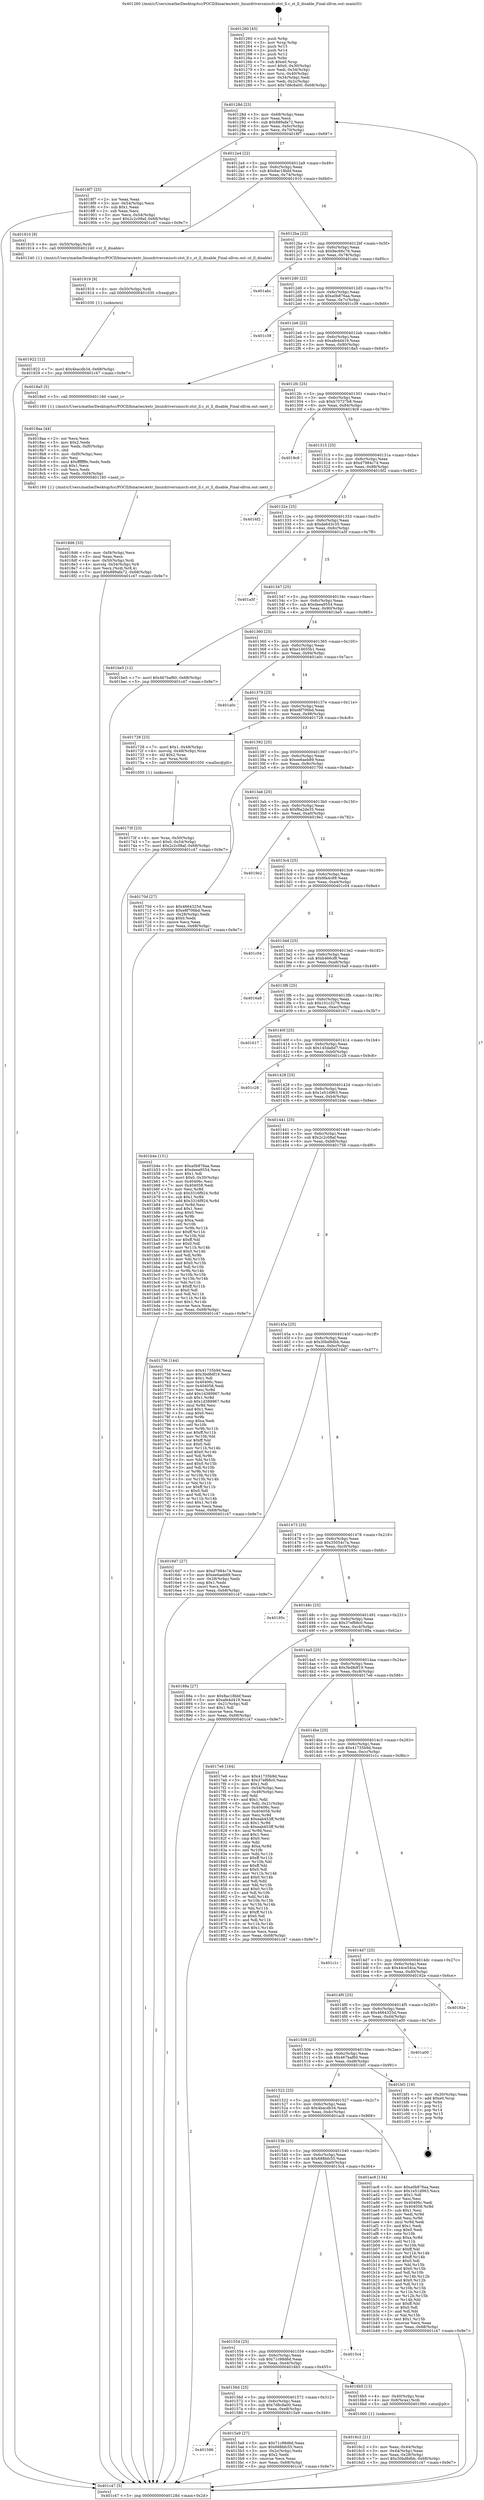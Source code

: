 digraph "0x401260" {
  label = "0x401260 (/mnt/c/Users/mathe/Desktop/tcc/POCII/binaries/extr_linuxdriversmiscti-stst_ll.c_st_ll_disable_Final-ollvm.out::main(0))"
  labelloc = "t"
  node[shape=record]

  Entry [label="",width=0.3,height=0.3,shape=circle,fillcolor=black,style=filled]
  "0x40128d" [label="{
     0x40128d [23]\l
     | [instrs]\l
     &nbsp;&nbsp;0x40128d \<+3\>: mov -0x68(%rbp),%eax\l
     &nbsp;&nbsp;0x401290 \<+2\>: mov %eax,%ecx\l
     &nbsp;&nbsp;0x401292 \<+6\>: sub $0x889afa72,%ecx\l
     &nbsp;&nbsp;0x401298 \<+3\>: mov %eax,-0x6c(%rbp)\l
     &nbsp;&nbsp;0x40129b \<+3\>: mov %ecx,-0x70(%rbp)\l
     &nbsp;&nbsp;0x40129e \<+6\>: je 00000000004018f7 \<main+0x697\>\l
  }"]
  "0x4018f7" [label="{
     0x4018f7 [25]\l
     | [instrs]\l
     &nbsp;&nbsp;0x4018f7 \<+2\>: xor %eax,%eax\l
     &nbsp;&nbsp;0x4018f9 \<+3\>: mov -0x54(%rbp),%ecx\l
     &nbsp;&nbsp;0x4018fc \<+3\>: sub $0x1,%eax\l
     &nbsp;&nbsp;0x4018ff \<+2\>: sub %eax,%ecx\l
     &nbsp;&nbsp;0x401901 \<+3\>: mov %ecx,-0x54(%rbp)\l
     &nbsp;&nbsp;0x401904 \<+7\>: movl $0x2c2c08af,-0x68(%rbp)\l
     &nbsp;&nbsp;0x40190b \<+5\>: jmp 0000000000401c47 \<main+0x9e7\>\l
  }"]
  "0x4012a4" [label="{
     0x4012a4 [22]\l
     | [instrs]\l
     &nbsp;&nbsp;0x4012a4 \<+5\>: jmp 00000000004012a9 \<main+0x49\>\l
     &nbsp;&nbsp;0x4012a9 \<+3\>: mov -0x6c(%rbp),%eax\l
     &nbsp;&nbsp;0x4012ac \<+5\>: sub $0x8ac18bbf,%eax\l
     &nbsp;&nbsp;0x4012b1 \<+3\>: mov %eax,-0x74(%rbp)\l
     &nbsp;&nbsp;0x4012b4 \<+6\>: je 0000000000401910 \<main+0x6b0\>\l
  }"]
  Exit [label="",width=0.3,height=0.3,shape=circle,fillcolor=black,style=filled,peripheries=2]
  "0x401910" [label="{
     0x401910 [9]\l
     | [instrs]\l
     &nbsp;&nbsp;0x401910 \<+4\>: mov -0x50(%rbp),%rdi\l
     &nbsp;&nbsp;0x401914 \<+5\>: call 0000000000401240 \<st_ll_disable\>\l
     | [calls]\l
     &nbsp;&nbsp;0x401240 \{1\} (/mnt/c/Users/mathe/Desktop/tcc/POCII/binaries/extr_linuxdriversmiscti-stst_ll.c_st_ll_disable_Final-ollvm.out::st_ll_disable)\l
  }"]
  "0x4012ba" [label="{
     0x4012ba [22]\l
     | [instrs]\l
     &nbsp;&nbsp;0x4012ba \<+5\>: jmp 00000000004012bf \<main+0x5f\>\l
     &nbsp;&nbsp;0x4012bf \<+3\>: mov -0x6c(%rbp),%eax\l
     &nbsp;&nbsp;0x4012c2 \<+5\>: sub $0x9ec66c76,%eax\l
     &nbsp;&nbsp;0x4012c7 \<+3\>: mov %eax,-0x78(%rbp)\l
     &nbsp;&nbsp;0x4012ca \<+6\>: je 0000000000401abc \<main+0x85c\>\l
  }"]
  "0x401922" [label="{
     0x401922 [12]\l
     | [instrs]\l
     &nbsp;&nbsp;0x401922 \<+7\>: movl $0x4bacdb34,-0x68(%rbp)\l
     &nbsp;&nbsp;0x401929 \<+5\>: jmp 0000000000401c47 \<main+0x9e7\>\l
  }"]
  "0x401abc" [label="{
     0x401abc\l
  }", style=dashed]
  "0x4012d0" [label="{
     0x4012d0 [22]\l
     | [instrs]\l
     &nbsp;&nbsp;0x4012d0 \<+5\>: jmp 00000000004012d5 \<main+0x75\>\l
     &nbsp;&nbsp;0x4012d5 \<+3\>: mov -0x6c(%rbp),%eax\l
     &nbsp;&nbsp;0x4012d8 \<+5\>: sub $0xa0b876aa,%eax\l
     &nbsp;&nbsp;0x4012dd \<+3\>: mov %eax,-0x7c(%rbp)\l
     &nbsp;&nbsp;0x4012e0 \<+6\>: je 0000000000401c39 \<main+0x9d9\>\l
  }"]
  "0x401919" [label="{
     0x401919 [9]\l
     | [instrs]\l
     &nbsp;&nbsp;0x401919 \<+4\>: mov -0x50(%rbp),%rdi\l
     &nbsp;&nbsp;0x40191d \<+5\>: call 0000000000401030 \<free@plt\>\l
     | [calls]\l
     &nbsp;&nbsp;0x401030 \{1\} (unknown)\l
  }"]
  "0x401c39" [label="{
     0x401c39\l
  }", style=dashed]
  "0x4012e6" [label="{
     0x4012e6 [22]\l
     | [instrs]\l
     &nbsp;&nbsp;0x4012e6 \<+5\>: jmp 00000000004012eb \<main+0x8b\>\l
     &nbsp;&nbsp;0x4012eb \<+3\>: mov -0x6c(%rbp),%eax\l
     &nbsp;&nbsp;0x4012ee \<+5\>: sub $0xafe4d419,%eax\l
     &nbsp;&nbsp;0x4012f3 \<+3\>: mov %eax,-0x80(%rbp)\l
     &nbsp;&nbsp;0x4012f6 \<+6\>: je 00000000004018a5 \<main+0x645\>\l
  }"]
  "0x4018d6" [label="{
     0x4018d6 [33]\l
     | [instrs]\l
     &nbsp;&nbsp;0x4018d6 \<+6\>: mov -0xf4(%rbp),%ecx\l
     &nbsp;&nbsp;0x4018dc \<+3\>: imul %eax,%ecx\l
     &nbsp;&nbsp;0x4018df \<+4\>: mov -0x50(%rbp),%rdi\l
     &nbsp;&nbsp;0x4018e3 \<+4\>: movslq -0x54(%rbp),%r8\l
     &nbsp;&nbsp;0x4018e7 \<+4\>: mov %ecx,(%rdi,%r8,4)\l
     &nbsp;&nbsp;0x4018eb \<+7\>: movl $0x889afa72,-0x68(%rbp)\l
     &nbsp;&nbsp;0x4018f2 \<+5\>: jmp 0000000000401c47 \<main+0x9e7\>\l
  }"]
  "0x4018a5" [label="{
     0x4018a5 [5]\l
     | [instrs]\l
     &nbsp;&nbsp;0x4018a5 \<+5\>: call 0000000000401160 \<next_i\>\l
     | [calls]\l
     &nbsp;&nbsp;0x401160 \{1\} (/mnt/c/Users/mathe/Desktop/tcc/POCII/binaries/extr_linuxdriversmiscti-stst_ll.c_st_ll_disable_Final-ollvm.out::next_i)\l
  }"]
  "0x4012fc" [label="{
     0x4012fc [25]\l
     | [instrs]\l
     &nbsp;&nbsp;0x4012fc \<+5\>: jmp 0000000000401301 \<main+0xa1\>\l
     &nbsp;&nbsp;0x401301 \<+3\>: mov -0x6c(%rbp),%eax\l
     &nbsp;&nbsp;0x401304 \<+5\>: sub $0xb70727b8,%eax\l
     &nbsp;&nbsp;0x401309 \<+6\>: mov %eax,-0x84(%rbp)\l
     &nbsp;&nbsp;0x40130f \<+6\>: je 00000000004019c9 \<main+0x769\>\l
  }"]
  "0x4018aa" [label="{
     0x4018aa [44]\l
     | [instrs]\l
     &nbsp;&nbsp;0x4018aa \<+2\>: xor %ecx,%ecx\l
     &nbsp;&nbsp;0x4018ac \<+5\>: mov $0x2,%edx\l
     &nbsp;&nbsp;0x4018b1 \<+6\>: mov %edx,-0xf0(%rbp)\l
     &nbsp;&nbsp;0x4018b7 \<+1\>: cltd\l
     &nbsp;&nbsp;0x4018b8 \<+6\>: mov -0xf0(%rbp),%esi\l
     &nbsp;&nbsp;0x4018be \<+2\>: idiv %esi\l
     &nbsp;&nbsp;0x4018c0 \<+6\>: imul $0xfffffffe,%edx,%edx\l
     &nbsp;&nbsp;0x4018c6 \<+3\>: sub $0x1,%ecx\l
     &nbsp;&nbsp;0x4018c9 \<+2\>: sub %ecx,%edx\l
     &nbsp;&nbsp;0x4018cb \<+6\>: mov %edx,-0xf4(%rbp)\l
     &nbsp;&nbsp;0x4018d1 \<+5\>: call 0000000000401160 \<next_i\>\l
     | [calls]\l
     &nbsp;&nbsp;0x401160 \{1\} (/mnt/c/Users/mathe/Desktop/tcc/POCII/binaries/extr_linuxdriversmiscti-stst_ll.c_st_ll_disable_Final-ollvm.out::next_i)\l
  }"]
  "0x4019c9" [label="{
     0x4019c9\l
  }", style=dashed]
  "0x401315" [label="{
     0x401315 [25]\l
     | [instrs]\l
     &nbsp;&nbsp;0x401315 \<+5\>: jmp 000000000040131a \<main+0xba\>\l
     &nbsp;&nbsp;0x40131a \<+3\>: mov -0x6c(%rbp),%eax\l
     &nbsp;&nbsp;0x40131d \<+5\>: sub $0xd7984c74,%eax\l
     &nbsp;&nbsp;0x401322 \<+6\>: mov %eax,-0x88(%rbp)\l
     &nbsp;&nbsp;0x401328 \<+6\>: je 00000000004016f2 \<main+0x492\>\l
  }"]
  "0x40173f" [label="{
     0x40173f [23]\l
     | [instrs]\l
     &nbsp;&nbsp;0x40173f \<+4\>: mov %rax,-0x50(%rbp)\l
     &nbsp;&nbsp;0x401743 \<+7\>: movl $0x0,-0x54(%rbp)\l
     &nbsp;&nbsp;0x40174a \<+7\>: movl $0x2c2c08af,-0x68(%rbp)\l
     &nbsp;&nbsp;0x401751 \<+5\>: jmp 0000000000401c47 \<main+0x9e7\>\l
  }"]
  "0x4016f2" [label="{
     0x4016f2\l
  }", style=dashed]
  "0x40132e" [label="{
     0x40132e [25]\l
     | [instrs]\l
     &nbsp;&nbsp;0x40132e \<+5\>: jmp 0000000000401333 \<main+0xd3\>\l
     &nbsp;&nbsp;0x401333 \<+3\>: mov -0x6c(%rbp),%eax\l
     &nbsp;&nbsp;0x401336 \<+5\>: sub $0xda643c35,%eax\l
     &nbsp;&nbsp;0x40133b \<+6\>: mov %eax,-0x8c(%rbp)\l
     &nbsp;&nbsp;0x401341 \<+6\>: je 0000000000401a5f \<main+0x7ff\>\l
  }"]
  "0x4016c2" [label="{
     0x4016c2 [21]\l
     | [instrs]\l
     &nbsp;&nbsp;0x4016c2 \<+3\>: mov %eax,-0x44(%rbp)\l
     &nbsp;&nbsp;0x4016c5 \<+3\>: mov -0x44(%rbp),%eax\l
     &nbsp;&nbsp;0x4016c8 \<+3\>: mov %eax,-0x28(%rbp)\l
     &nbsp;&nbsp;0x4016cb \<+7\>: movl $0x30bd8dbb,-0x68(%rbp)\l
     &nbsp;&nbsp;0x4016d2 \<+5\>: jmp 0000000000401c47 \<main+0x9e7\>\l
  }"]
  "0x401a5f" [label="{
     0x401a5f\l
  }", style=dashed]
  "0x401347" [label="{
     0x401347 [25]\l
     | [instrs]\l
     &nbsp;&nbsp;0x401347 \<+5\>: jmp 000000000040134c \<main+0xec\>\l
     &nbsp;&nbsp;0x40134c \<+3\>: mov -0x6c(%rbp),%eax\l
     &nbsp;&nbsp;0x40134f \<+5\>: sub $0xdeea9554,%eax\l
     &nbsp;&nbsp;0x401354 \<+6\>: mov %eax,-0x90(%rbp)\l
     &nbsp;&nbsp;0x40135a \<+6\>: je 0000000000401be5 \<main+0x985\>\l
  }"]
  "0x401260" [label="{
     0x401260 [45]\l
     | [instrs]\l
     &nbsp;&nbsp;0x401260 \<+1\>: push %rbp\l
     &nbsp;&nbsp;0x401261 \<+3\>: mov %rsp,%rbp\l
     &nbsp;&nbsp;0x401264 \<+2\>: push %r15\l
     &nbsp;&nbsp;0x401266 \<+2\>: push %r14\l
     &nbsp;&nbsp;0x401268 \<+2\>: push %r12\l
     &nbsp;&nbsp;0x40126a \<+1\>: push %rbx\l
     &nbsp;&nbsp;0x40126b \<+7\>: sub $0xe0,%rsp\l
     &nbsp;&nbsp;0x401272 \<+7\>: movl $0x0,-0x30(%rbp)\l
     &nbsp;&nbsp;0x401279 \<+3\>: mov %edi,-0x34(%rbp)\l
     &nbsp;&nbsp;0x40127c \<+4\>: mov %rsi,-0x40(%rbp)\l
     &nbsp;&nbsp;0x401280 \<+3\>: mov -0x34(%rbp),%edi\l
     &nbsp;&nbsp;0x401283 \<+3\>: mov %edi,-0x2c(%rbp)\l
     &nbsp;&nbsp;0x401286 \<+7\>: movl $0x7d8c8a00,-0x68(%rbp)\l
  }"]
  "0x401be5" [label="{
     0x401be5 [12]\l
     | [instrs]\l
     &nbsp;&nbsp;0x401be5 \<+7\>: movl $0x467baf60,-0x68(%rbp)\l
     &nbsp;&nbsp;0x401bec \<+5\>: jmp 0000000000401c47 \<main+0x9e7\>\l
  }"]
  "0x401360" [label="{
     0x401360 [25]\l
     | [instrs]\l
     &nbsp;&nbsp;0x401360 \<+5\>: jmp 0000000000401365 \<main+0x105\>\l
     &nbsp;&nbsp;0x401365 \<+3\>: mov -0x6c(%rbp),%eax\l
     &nbsp;&nbsp;0x401368 \<+5\>: sub $0xe14655b1,%eax\l
     &nbsp;&nbsp;0x40136d \<+6\>: mov %eax,-0x94(%rbp)\l
     &nbsp;&nbsp;0x401373 \<+6\>: je 0000000000401a0c \<main+0x7ac\>\l
  }"]
  "0x401c47" [label="{
     0x401c47 [5]\l
     | [instrs]\l
     &nbsp;&nbsp;0x401c47 \<+5\>: jmp 000000000040128d \<main+0x2d\>\l
  }"]
  "0x401a0c" [label="{
     0x401a0c\l
  }", style=dashed]
  "0x401379" [label="{
     0x401379 [25]\l
     | [instrs]\l
     &nbsp;&nbsp;0x401379 \<+5\>: jmp 000000000040137e \<main+0x11e\>\l
     &nbsp;&nbsp;0x40137e \<+3\>: mov -0x6c(%rbp),%eax\l
     &nbsp;&nbsp;0x401381 \<+5\>: sub $0xe8f706bd,%eax\l
     &nbsp;&nbsp;0x401386 \<+6\>: mov %eax,-0x98(%rbp)\l
     &nbsp;&nbsp;0x40138c \<+6\>: je 0000000000401728 \<main+0x4c8\>\l
  }"]
  "0x401586" [label="{
     0x401586\l
  }", style=dashed]
  "0x401728" [label="{
     0x401728 [23]\l
     | [instrs]\l
     &nbsp;&nbsp;0x401728 \<+7\>: movl $0x1,-0x48(%rbp)\l
     &nbsp;&nbsp;0x40172f \<+4\>: movslq -0x48(%rbp),%rax\l
     &nbsp;&nbsp;0x401733 \<+4\>: shl $0x2,%rax\l
     &nbsp;&nbsp;0x401737 \<+3\>: mov %rax,%rdi\l
     &nbsp;&nbsp;0x40173a \<+5\>: call 0000000000401050 \<malloc@plt\>\l
     | [calls]\l
     &nbsp;&nbsp;0x401050 \{1\} (unknown)\l
  }"]
  "0x401392" [label="{
     0x401392 [25]\l
     | [instrs]\l
     &nbsp;&nbsp;0x401392 \<+5\>: jmp 0000000000401397 \<main+0x137\>\l
     &nbsp;&nbsp;0x401397 \<+3\>: mov -0x6c(%rbp),%eax\l
     &nbsp;&nbsp;0x40139a \<+5\>: sub $0xee6aeb89,%eax\l
     &nbsp;&nbsp;0x40139f \<+6\>: mov %eax,-0x9c(%rbp)\l
     &nbsp;&nbsp;0x4013a5 \<+6\>: je 000000000040170d \<main+0x4ad\>\l
  }"]
  "0x4015a9" [label="{
     0x4015a9 [27]\l
     | [instrs]\l
     &nbsp;&nbsp;0x4015a9 \<+5\>: mov $0x71c98d6d,%eax\l
     &nbsp;&nbsp;0x4015ae \<+5\>: mov $0x688bfc55,%ecx\l
     &nbsp;&nbsp;0x4015b3 \<+3\>: mov -0x2c(%rbp),%edx\l
     &nbsp;&nbsp;0x4015b6 \<+3\>: cmp $0x2,%edx\l
     &nbsp;&nbsp;0x4015b9 \<+3\>: cmovne %ecx,%eax\l
     &nbsp;&nbsp;0x4015bc \<+3\>: mov %eax,-0x68(%rbp)\l
     &nbsp;&nbsp;0x4015bf \<+5\>: jmp 0000000000401c47 \<main+0x9e7\>\l
  }"]
  "0x40170d" [label="{
     0x40170d [27]\l
     | [instrs]\l
     &nbsp;&nbsp;0x40170d \<+5\>: mov $0x4664325d,%eax\l
     &nbsp;&nbsp;0x401712 \<+5\>: mov $0xe8f706bd,%ecx\l
     &nbsp;&nbsp;0x401717 \<+3\>: mov -0x28(%rbp),%edx\l
     &nbsp;&nbsp;0x40171a \<+3\>: cmp $0x0,%edx\l
     &nbsp;&nbsp;0x40171d \<+3\>: cmove %ecx,%eax\l
     &nbsp;&nbsp;0x401720 \<+3\>: mov %eax,-0x68(%rbp)\l
     &nbsp;&nbsp;0x401723 \<+5\>: jmp 0000000000401c47 \<main+0x9e7\>\l
  }"]
  "0x4013ab" [label="{
     0x4013ab [25]\l
     | [instrs]\l
     &nbsp;&nbsp;0x4013ab \<+5\>: jmp 00000000004013b0 \<main+0x150\>\l
     &nbsp;&nbsp;0x4013b0 \<+3\>: mov -0x6c(%rbp),%eax\l
     &nbsp;&nbsp;0x4013b3 \<+5\>: sub $0xf6a2de35,%eax\l
     &nbsp;&nbsp;0x4013b8 \<+6\>: mov %eax,-0xa0(%rbp)\l
     &nbsp;&nbsp;0x4013be \<+6\>: je 00000000004019e2 \<main+0x782\>\l
  }"]
  "0x40156d" [label="{
     0x40156d [25]\l
     | [instrs]\l
     &nbsp;&nbsp;0x40156d \<+5\>: jmp 0000000000401572 \<main+0x312\>\l
     &nbsp;&nbsp;0x401572 \<+3\>: mov -0x6c(%rbp),%eax\l
     &nbsp;&nbsp;0x401575 \<+5\>: sub $0x7d8c8a00,%eax\l
     &nbsp;&nbsp;0x40157a \<+6\>: mov %eax,-0xe8(%rbp)\l
     &nbsp;&nbsp;0x401580 \<+6\>: je 00000000004015a9 \<main+0x349\>\l
  }"]
  "0x4019e2" [label="{
     0x4019e2\l
  }", style=dashed]
  "0x4013c4" [label="{
     0x4013c4 [25]\l
     | [instrs]\l
     &nbsp;&nbsp;0x4013c4 \<+5\>: jmp 00000000004013c9 \<main+0x169\>\l
     &nbsp;&nbsp;0x4013c9 \<+3\>: mov -0x6c(%rbp),%eax\l
     &nbsp;&nbsp;0x4013cc \<+5\>: sub $0x9fa4c89,%eax\l
     &nbsp;&nbsp;0x4013d1 \<+6\>: mov %eax,-0xa4(%rbp)\l
     &nbsp;&nbsp;0x4013d7 \<+6\>: je 0000000000401c04 \<main+0x9a4\>\l
  }"]
  "0x4016b5" [label="{
     0x4016b5 [13]\l
     | [instrs]\l
     &nbsp;&nbsp;0x4016b5 \<+4\>: mov -0x40(%rbp),%rax\l
     &nbsp;&nbsp;0x4016b9 \<+4\>: mov 0x8(%rax),%rdi\l
     &nbsp;&nbsp;0x4016bd \<+5\>: call 0000000000401060 \<atoi@plt\>\l
     | [calls]\l
     &nbsp;&nbsp;0x401060 \{1\} (unknown)\l
  }"]
  "0x401c04" [label="{
     0x401c04\l
  }", style=dashed]
  "0x4013dd" [label="{
     0x4013dd [25]\l
     | [instrs]\l
     &nbsp;&nbsp;0x4013dd \<+5\>: jmp 00000000004013e2 \<main+0x182\>\l
     &nbsp;&nbsp;0x4013e2 \<+3\>: mov -0x6c(%rbp),%eax\l
     &nbsp;&nbsp;0x4013e5 \<+5\>: sub $0xb466cf8,%eax\l
     &nbsp;&nbsp;0x4013ea \<+6\>: mov %eax,-0xa8(%rbp)\l
     &nbsp;&nbsp;0x4013f0 \<+6\>: je 00000000004016a9 \<main+0x449\>\l
  }"]
  "0x401554" [label="{
     0x401554 [25]\l
     | [instrs]\l
     &nbsp;&nbsp;0x401554 \<+5\>: jmp 0000000000401559 \<main+0x2f9\>\l
     &nbsp;&nbsp;0x401559 \<+3\>: mov -0x6c(%rbp),%eax\l
     &nbsp;&nbsp;0x40155c \<+5\>: sub $0x71c98d6d,%eax\l
     &nbsp;&nbsp;0x401561 \<+6\>: mov %eax,-0xe4(%rbp)\l
     &nbsp;&nbsp;0x401567 \<+6\>: je 00000000004016b5 \<main+0x455\>\l
  }"]
  "0x4016a9" [label="{
     0x4016a9\l
  }", style=dashed]
  "0x4013f6" [label="{
     0x4013f6 [25]\l
     | [instrs]\l
     &nbsp;&nbsp;0x4013f6 \<+5\>: jmp 00000000004013fb \<main+0x19b\>\l
     &nbsp;&nbsp;0x4013fb \<+3\>: mov -0x6c(%rbp),%eax\l
     &nbsp;&nbsp;0x4013fe \<+5\>: sub $0x101c3279,%eax\l
     &nbsp;&nbsp;0x401403 \<+6\>: mov %eax,-0xac(%rbp)\l
     &nbsp;&nbsp;0x401409 \<+6\>: je 0000000000401617 \<main+0x3b7\>\l
  }"]
  "0x4015c4" [label="{
     0x4015c4\l
  }", style=dashed]
  "0x401617" [label="{
     0x401617\l
  }", style=dashed]
  "0x40140f" [label="{
     0x40140f [25]\l
     | [instrs]\l
     &nbsp;&nbsp;0x40140f \<+5\>: jmp 0000000000401414 \<main+0x1b4\>\l
     &nbsp;&nbsp;0x401414 \<+3\>: mov -0x6c(%rbp),%eax\l
     &nbsp;&nbsp;0x401417 \<+5\>: sub $0x145da6d7,%eax\l
     &nbsp;&nbsp;0x40141c \<+6\>: mov %eax,-0xb0(%rbp)\l
     &nbsp;&nbsp;0x401422 \<+6\>: je 0000000000401c28 \<main+0x9c8\>\l
  }"]
  "0x40153b" [label="{
     0x40153b [25]\l
     | [instrs]\l
     &nbsp;&nbsp;0x40153b \<+5\>: jmp 0000000000401540 \<main+0x2e0\>\l
     &nbsp;&nbsp;0x401540 \<+3\>: mov -0x6c(%rbp),%eax\l
     &nbsp;&nbsp;0x401543 \<+5\>: sub $0x688bfc55,%eax\l
     &nbsp;&nbsp;0x401548 \<+6\>: mov %eax,-0xe0(%rbp)\l
     &nbsp;&nbsp;0x40154e \<+6\>: je 00000000004015c4 \<main+0x364\>\l
  }"]
  "0x401c28" [label="{
     0x401c28\l
  }", style=dashed]
  "0x401428" [label="{
     0x401428 [25]\l
     | [instrs]\l
     &nbsp;&nbsp;0x401428 \<+5\>: jmp 000000000040142d \<main+0x1cd\>\l
     &nbsp;&nbsp;0x40142d \<+3\>: mov -0x6c(%rbp),%eax\l
     &nbsp;&nbsp;0x401430 \<+5\>: sub $0x1e51d963,%eax\l
     &nbsp;&nbsp;0x401435 \<+6\>: mov %eax,-0xb4(%rbp)\l
     &nbsp;&nbsp;0x40143b \<+6\>: je 0000000000401b4e \<main+0x8ee\>\l
  }"]
  "0x401ac8" [label="{
     0x401ac8 [134]\l
     | [instrs]\l
     &nbsp;&nbsp;0x401ac8 \<+5\>: mov $0xa0b876aa,%eax\l
     &nbsp;&nbsp;0x401acd \<+5\>: mov $0x1e51d963,%ecx\l
     &nbsp;&nbsp;0x401ad2 \<+2\>: mov $0x1,%dl\l
     &nbsp;&nbsp;0x401ad4 \<+2\>: xor %esi,%esi\l
     &nbsp;&nbsp;0x401ad6 \<+7\>: mov 0x40406c,%edi\l
     &nbsp;&nbsp;0x401add \<+8\>: mov 0x404058,%r8d\l
     &nbsp;&nbsp;0x401ae5 \<+3\>: sub $0x1,%esi\l
     &nbsp;&nbsp;0x401ae8 \<+3\>: mov %edi,%r9d\l
     &nbsp;&nbsp;0x401aeb \<+3\>: add %esi,%r9d\l
     &nbsp;&nbsp;0x401aee \<+4\>: imul %r9d,%edi\l
     &nbsp;&nbsp;0x401af2 \<+3\>: and $0x1,%edi\l
     &nbsp;&nbsp;0x401af5 \<+3\>: cmp $0x0,%edi\l
     &nbsp;&nbsp;0x401af8 \<+4\>: sete %r10b\l
     &nbsp;&nbsp;0x401afc \<+4\>: cmp $0xa,%r8d\l
     &nbsp;&nbsp;0x401b00 \<+4\>: setl %r11b\l
     &nbsp;&nbsp;0x401b04 \<+3\>: mov %r10b,%bl\l
     &nbsp;&nbsp;0x401b07 \<+3\>: xor $0xff,%bl\l
     &nbsp;&nbsp;0x401b0a \<+3\>: mov %r11b,%r14b\l
     &nbsp;&nbsp;0x401b0d \<+4\>: xor $0xff,%r14b\l
     &nbsp;&nbsp;0x401b11 \<+3\>: xor $0x0,%dl\l
     &nbsp;&nbsp;0x401b14 \<+3\>: mov %bl,%r15b\l
     &nbsp;&nbsp;0x401b17 \<+4\>: and $0x0,%r15b\l
     &nbsp;&nbsp;0x401b1b \<+3\>: and %dl,%r10b\l
     &nbsp;&nbsp;0x401b1e \<+3\>: mov %r14b,%r12b\l
     &nbsp;&nbsp;0x401b21 \<+4\>: and $0x0,%r12b\l
     &nbsp;&nbsp;0x401b25 \<+3\>: and %dl,%r11b\l
     &nbsp;&nbsp;0x401b28 \<+3\>: or %r10b,%r15b\l
     &nbsp;&nbsp;0x401b2b \<+3\>: or %r11b,%r12b\l
     &nbsp;&nbsp;0x401b2e \<+3\>: xor %r12b,%r15b\l
     &nbsp;&nbsp;0x401b31 \<+3\>: or %r14b,%bl\l
     &nbsp;&nbsp;0x401b34 \<+3\>: xor $0xff,%bl\l
     &nbsp;&nbsp;0x401b37 \<+3\>: or $0x0,%dl\l
     &nbsp;&nbsp;0x401b3a \<+2\>: and %dl,%bl\l
     &nbsp;&nbsp;0x401b3c \<+3\>: or %bl,%r15b\l
     &nbsp;&nbsp;0x401b3f \<+4\>: test $0x1,%r15b\l
     &nbsp;&nbsp;0x401b43 \<+3\>: cmovne %ecx,%eax\l
     &nbsp;&nbsp;0x401b46 \<+3\>: mov %eax,-0x68(%rbp)\l
     &nbsp;&nbsp;0x401b49 \<+5\>: jmp 0000000000401c47 \<main+0x9e7\>\l
  }"]
  "0x401b4e" [label="{
     0x401b4e [151]\l
     | [instrs]\l
     &nbsp;&nbsp;0x401b4e \<+5\>: mov $0xa0b876aa,%eax\l
     &nbsp;&nbsp;0x401b53 \<+5\>: mov $0xdeea9554,%ecx\l
     &nbsp;&nbsp;0x401b58 \<+2\>: mov $0x1,%dl\l
     &nbsp;&nbsp;0x401b5a \<+7\>: movl $0x0,-0x30(%rbp)\l
     &nbsp;&nbsp;0x401b61 \<+7\>: mov 0x40406c,%esi\l
     &nbsp;&nbsp;0x401b68 \<+7\>: mov 0x404058,%edi\l
     &nbsp;&nbsp;0x401b6f \<+3\>: mov %esi,%r8d\l
     &nbsp;&nbsp;0x401b72 \<+7\>: sub $0x3316f924,%r8d\l
     &nbsp;&nbsp;0x401b79 \<+4\>: sub $0x1,%r8d\l
     &nbsp;&nbsp;0x401b7d \<+7\>: add $0x3316f924,%r8d\l
     &nbsp;&nbsp;0x401b84 \<+4\>: imul %r8d,%esi\l
     &nbsp;&nbsp;0x401b88 \<+3\>: and $0x1,%esi\l
     &nbsp;&nbsp;0x401b8b \<+3\>: cmp $0x0,%esi\l
     &nbsp;&nbsp;0x401b8e \<+4\>: sete %r9b\l
     &nbsp;&nbsp;0x401b92 \<+3\>: cmp $0xa,%edi\l
     &nbsp;&nbsp;0x401b95 \<+4\>: setl %r10b\l
     &nbsp;&nbsp;0x401b99 \<+3\>: mov %r9b,%r11b\l
     &nbsp;&nbsp;0x401b9c \<+4\>: xor $0xff,%r11b\l
     &nbsp;&nbsp;0x401ba0 \<+3\>: mov %r10b,%bl\l
     &nbsp;&nbsp;0x401ba3 \<+3\>: xor $0xff,%bl\l
     &nbsp;&nbsp;0x401ba6 \<+3\>: xor $0x0,%dl\l
     &nbsp;&nbsp;0x401ba9 \<+3\>: mov %r11b,%r14b\l
     &nbsp;&nbsp;0x401bac \<+4\>: and $0x0,%r14b\l
     &nbsp;&nbsp;0x401bb0 \<+3\>: and %dl,%r9b\l
     &nbsp;&nbsp;0x401bb3 \<+3\>: mov %bl,%r15b\l
     &nbsp;&nbsp;0x401bb6 \<+4\>: and $0x0,%r15b\l
     &nbsp;&nbsp;0x401bba \<+3\>: and %dl,%r10b\l
     &nbsp;&nbsp;0x401bbd \<+3\>: or %r9b,%r14b\l
     &nbsp;&nbsp;0x401bc0 \<+3\>: or %r10b,%r15b\l
     &nbsp;&nbsp;0x401bc3 \<+3\>: xor %r15b,%r14b\l
     &nbsp;&nbsp;0x401bc6 \<+3\>: or %bl,%r11b\l
     &nbsp;&nbsp;0x401bc9 \<+4\>: xor $0xff,%r11b\l
     &nbsp;&nbsp;0x401bcd \<+3\>: or $0x0,%dl\l
     &nbsp;&nbsp;0x401bd0 \<+3\>: and %dl,%r11b\l
     &nbsp;&nbsp;0x401bd3 \<+3\>: or %r11b,%r14b\l
     &nbsp;&nbsp;0x401bd6 \<+4\>: test $0x1,%r14b\l
     &nbsp;&nbsp;0x401bda \<+3\>: cmovne %ecx,%eax\l
     &nbsp;&nbsp;0x401bdd \<+3\>: mov %eax,-0x68(%rbp)\l
     &nbsp;&nbsp;0x401be0 \<+5\>: jmp 0000000000401c47 \<main+0x9e7\>\l
  }"]
  "0x401441" [label="{
     0x401441 [25]\l
     | [instrs]\l
     &nbsp;&nbsp;0x401441 \<+5\>: jmp 0000000000401446 \<main+0x1e6\>\l
     &nbsp;&nbsp;0x401446 \<+3\>: mov -0x6c(%rbp),%eax\l
     &nbsp;&nbsp;0x401449 \<+5\>: sub $0x2c2c08af,%eax\l
     &nbsp;&nbsp;0x40144e \<+6\>: mov %eax,-0xb8(%rbp)\l
     &nbsp;&nbsp;0x401454 \<+6\>: je 0000000000401756 \<main+0x4f6\>\l
  }"]
  "0x401522" [label="{
     0x401522 [25]\l
     | [instrs]\l
     &nbsp;&nbsp;0x401522 \<+5\>: jmp 0000000000401527 \<main+0x2c7\>\l
     &nbsp;&nbsp;0x401527 \<+3\>: mov -0x6c(%rbp),%eax\l
     &nbsp;&nbsp;0x40152a \<+5\>: sub $0x4bacdb34,%eax\l
     &nbsp;&nbsp;0x40152f \<+6\>: mov %eax,-0xdc(%rbp)\l
     &nbsp;&nbsp;0x401535 \<+6\>: je 0000000000401ac8 \<main+0x868\>\l
  }"]
  "0x401756" [label="{
     0x401756 [144]\l
     | [instrs]\l
     &nbsp;&nbsp;0x401756 \<+5\>: mov $0x41735b9d,%eax\l
     &nbsp;&nbsp;0x40175b \<+5\>: mov $0x3bd8df19,%ecx\l
     &nbsp;&nbsp;0x401760 \<+2\>: mov $0x1,%dl\l
     &nbsp;&nbsp;0x401762 \<+7\>: mov 0x40406c,%esi\l
     &nbsp;&nbsp;0x401769 \<+7\>: mov 0x404058,%edi\l
     &nbsp;&nbsp;0x401770 \<+3\>: mov %esi,%r8d\l
     &nbsp;&nbsp;0x401773 \<+7\>: add $0x1d389967,%r8d\l
     &nbsp;&nbsp;0x40177a \<+4\>: sub $0x1,%r8d\l
     &nbsp;&nbsp;0x40177e \<+7\>: sub $0x1d389967,%r8d\l
     &nbsp;&nbsp;0x401785 \<+4\>: imul %r8d,%esi\l
     &nbsp;&nbsp;0x401789 \<+3\>: and $0x1,%esi\l
     &nbsp;&nbsp;0x40178c \<+3\>: cmp $0x0,%esi\l
     &nbsp;&nbsp;0x40178f \<+4\>: sete %r9b\l
     &nbsp;&nbsp;0x401793 \<+3\>: cmp $0xa,%edi\l
     &nbsp;&nbsp;0x401796 \<+4\>: setl %r10b\l
     &nbsp;&nbsp;0x40179a \<+3\>: mov %r9b,%r11b\l
     &nbsp;&nbsp;0x40179d \<+4\>: xor $0xff,%r11b\l
     &nbsp;&nbsp;0x4017a1 \<+3\>: mov %r10b,%bl\l
     &nbsp;&nbsp;0x4017a4 \<+3\>: xor $0xff,%bl\l
     &nbsp;&nbsp;0x4017a7 \<+3\>: xor $0x0,%dl\l
     &nbsp;&nbsp;0x4017aa \<+3\>: mov %r11b,%r14b\l
     &nbsp;&nbsp;0x4017ad \<+4\>: and $0x0,%r14b\l
     &nbsp;&nbsp;0x4017b1 \<+3\>: and %dl,%r9b\l
     &nbsp;&nbsp;0x4017b4 \<+3\>: mov %bl,%r15b\l
     &nbsp;&nbsp;0x4017b7 \<+4\>: and $0x0,%r15b\l
     &nbsp;&nbsp;0x4017bb \<+3\>: and %dl,%r10b\l
     &nbsp;&nbsp;0x4017be \<+3\>: or %r9b,%r14b\l
     &nbsp;&nbsp;0x4017c1 \<+3\>: or %r10b,%r15b\l
     &nbsp;&nbsp;0x4017c4 \<+3\>: xor %r15b,%r14b\l
     &nbsp;&nbsp;0x4017c7 \<+3\>: or %bl,%r11b\l
     &nbsp;&nbsp;0x4017ca \<+4\>: xor $0xff,%r11b\l
     &nbsp;&nbsp;0x4017ce \<+3\>: or $0x0,%dl\l
     &nbsp;&nbsp;0x4017d1 \<+3\>: and %dl,%r11b\l
     &nbsp;&nbsp;0x4017d4 \<+3\>: or %r11b,%r14b\l
     &nbsp;&nbsp;0x4017d7 \<+4\>: test $0x1,%r14b\l
     &nbsp;&nbsp;0x4017db \<+3\>: cmovne %ecx,%eax\l
     &nbsp;&nbsp;0x4017de \<+3\>: mov %eax,-0x68(%rbp)\l
     &nbsp;&nbsp;0x4017e1 \<+5\>: jmp 0000000000401c47 \<main+0x9e7\>\l
  }"]
  "0x40145a" [label="{
     0x40145a [25]\l
     | [instrs]\l
     &nbsp;&nbsp;0x40145a \<+5\>: jmp 000000000040145f \<main+0x1ff\>\l
     &nbsp;&nbsp;0x40145f \<+3\>: mov -0x6c(%rbp),%eax\l
     &nbsp;&nbsp;0x401462 \<+5\>: sub $0x30bd8dbb,%eax\l
     &nbsp;&nbsp;0x401467 \<+6\>: mov %eax,-0xbc(%rbp)\l
     &nbsp;&nbsp;0x40146d \<+6\>: je 00000000004016d7 \<main+0x477\>\l
  }"]
  "0x401bf1" [label="{
     0x401bf1 [19]\l
     | [instrs]\l
     &nbsp;&nbsp;0x401bf1 \<+3\>: mov -0x30(%rbp),%eax\l
     &nbsp;&nbsp;0x401bf4 \<+7\>: add $0xe0,%rsp\l
     &nbsp;&nbsp;0x401bfb \<+1\>: pop %rbx\l
     &nbsp;&nbsp;0x401bfc \<+2\>: pop %r12\l
     &nbsp;&nbsp;0x401bfe \<+2\>: pop %r14\l
     &nbsp;&nbsp;0x401c00 \<+2\>: pop %r15\l
     &nbsp;&nbsp;0x401c02 \<+1\>: pop %rbp\l
     &nbsp;&nbsp;0x401c03 \<+1\>: ret\l
  }"]
  "0x4016d7" [label="{
     0x4016d7 [27]\l
     | [instrs]\l
     &nbsp;&nbsp;0x4016d7 \<+5\>: mov $0xd7984c74,%eax\l
     &nbsp;&nbsp;0x4016dc \<+5\>: mov $0xee6aeb89,%ecx\l
     &nbsp;&nbsp;0x4016e1 \<+3\>: mov -0x28(%rbp),%edx\l
     &nbsp;&nbsp;0x4016e4 \<+3\>: cmp $0x1,%edx\l
     &nbsp;&nbsp;0x4016e7 \<+3\>: cmovl %ecx,%eax\l
     &nbsp;&nbsp;0x4016ea \<+3\>: mov %eax,-0x68(%rbp)\l
     &nbsp;&nbsp;0x4016ed \<+5\>: jmp 0000000000401c47 \<main+0x9e7\>\l
  }"]
  "0x401473" [label="{
     0x401473 [25]\l
     | [instrs]\l
     &nbsp;&nbsp;0x401473 \<+5\>: jmp 0000000000401478 \<main+0x218\>\l
     &nbsp;&nbsp;0x401478 \<+3\>: mov -0x6c(%rbp),%eax\l
     &nbsp;&nbsp;0x40147b \<+5\>: sub $0x35054c7a,%eax\l
     &nbsp;&nbsp;0x401480 \<+6\>: mov %eax,-0xc0(%rbp)\l
     &nbsp;&nbsp;0x401486 \<+6\>: je 000000000040195c \<main+0x6fc\>\l
  }"]
  "0x401509" [label="{
     0x401509 [25]\l
     | [instrs]\l
     &nbsp;&nbsp;0x401509 \<+5\>: jmp 000000000040150e \<main+0x2ae\>\l
     &nbsp;&nbsp;0x40150e \<+3\>: mov -0x6c(%rbp),%eax\l
     &nbsp;&nbsp;0x401511 \<+5\>: sub $0x467baf60,%eax\l
     &nbsp;&nbsp;0x401516 \<+6\>: mov %eax,-0xd8(%rbp)\l
     &nbsp;&nbsp;0x40151c \<+6\>: je 0000000000401bf1 \<main+0x991\>\l
  }"]
  "0x40195c" [label="{
     0x40195c\l
  }", style=dashed]
  "0x40148c" [label="{
     0x40148c [25]\l
     | [instrs]\l
     &nbsp;&nbsp;0x40148c \<+5\>: jmp 0000000000401491 \<main+0x231\>\l
     &nbsp;&nbsp;0x401491 \<+3\>: mov -0x6c(%rbp),%eax\l
     &nbsp;&nbsp;0x401494 \<+5\>: sub $0x37ef68c0,%eax\l
     &nbsp;&nbsp;0x401499 \<+6\>: mov %eax,-0xc4(%rbp)\l
     &nbsp;&nbsp;0x40149f \<+6\>: je 000000000040188a \<main+0x62a\>\l
  }"]
  "0x401a00" [label="{
     0x401a00\l
  }", style=dashed]
  "0x40188a" [label="{
     0x40188a [27]\l
     | [instrs]\l
     &nbsp;&nbsp;0x40188a \<+5\>: mov $0x8ac18bbf,%eax\l
     &nbsp;&nbsp;0x40188f \<+5\>: mov $0xafe4d419,%ecx\l
     &nbsp;&nbsp;0x401894 \<+3\>: mov -0x21(%rbp),%dl\l
     &nbsp;&nbsp;0x401897 \<+3\>: test $0x1,%dl\l
     &nbsp;&nbsp;0x40189a \<+3\>: cmovne %ecx,%eax\l
     &nbsp;&nbsp;0x40189d \<+3\>: mov %eax,-0x68(%rbp)\l
     &nbsp;&nbsp;0x4018a0 \<+5\>: jmp 0000000000401c47 \<main+0x9e7\>\l
  }"]
  "0x4014a5" [label="{
     0x4014a5 [25]\l
     | [instrs]\l
     &nbsp;&nbsp;0x4014a5 \<+5\>: jmp 00000000004014aa \<main+0x24a\>\l
     &nbsp;&nbsp;0x4014aa \<+3\>: mov -0x6c(%rbp),%eax\l
     &nbsp;&nbsp;0x4014ad \<+5\>: sub $0x3bd8df19,%eax\l
     &nbsp;&nbsp;0x4014b2 \<+6\>: mov %eax,-0xc8(%rbp)\l
     &nbsp;&nbsp;0x4014b8 \<+6\>: je 00000000004017e6 \<main+0x586\>\l
  }"]
  "0x4014f0" [label="{
     0x4014f0 [25]\l
     | [instrs]\l
     &nbsp;&nbsp;0x4014f0 \<+5\>: jmp 00000000004014f5 \<main+0x295\>\l
     &nbsp;&nbsp;0x4014f5 \<+3\>: mov -0x6c(%rbp),%eax\l
     &nbsp;&nbsp;0x4014f8 \<+5\>: sub $0x4664325d,%eax\l
     &nbsp;&nbsp;0x4014fd \<+6\>: mov %eax,-0xd4(%rbp)\l
     &nbsp;&nbsp;0x401503 \<+6\>: je 0000000000401a00 \<main+0x7a0\>\l
  }"]
  "0x4017e6" [label="{
     0x4017e6 [164]\l
     | [instrs]\l
     &nbsp;&nbsp;0x4017e6 \<+5\>: mov $0x41735b9d,%eax\l
     &nbsp;&nbsp;0x4017eb \<+5\>: mov $0x37ef68c0,%ecx\l
     &nbsp;&nbsp;0x4017f0 \<+2\>: mov $0x1,%dl\l
     &nbsp;&nbsp;0x4017f2 \<+3\>: mov -0x54(%rbp),%esi\l
     &nbsp;&nbsp;0x4017f5 \<+3\>: cmp -0x48(%rbp),%esi\l
     &nbsp;&nbsp;0x4017f8 \<+4\>: setl %dil\l
     &nbsp;&nbsp;0x4017fc \<+4\>: and $0x1,%dil\l
     &nbsp;&nbsp;0x401800 \<+4\>: mov %dil,-0x21(%rbp)\l
     &nbsp;&nbsp;0x401804 \<+7\>: mov 0x40406c,%esi\l
     &nbsp;&nbsp;0x40180b \<+8\>: mov 0x404058,%r8d\l
     &nbsp;&nbsp;0x401813 \<+3\>: mov %esi,%r9d\l
     &nbsp;&nbsp;0x401816 \<+7\>: add $0xeab453ff,%r9d\l
     &nbsp;&nbsp;0x40181d \<+4\>: sub $0x1,%r9d\l
     &nbsp;&nbsp;0x401821 \<+7\>: sub $0xeab453ff,%r9d\l
     &nbsp;&nbsp;0x401828 \<+4\>: imul %r9d,%esi\l
     &nbsp;&nbsp;0x40182c \<+3\>: and $0x1,%esi\l
     &nbsp;&nbsp;0x40182f \<+3\>: cmp $0x0,%esi\l
     &nbsp;&nbsp;0x401832 \<+4\>: sete %dil\l
     &nbsp;&nbsp;0x401836 \<+4\>: cmp $0xa,%r8d\l
     &nbsp;&nbsp;0x40183a \<+4\>: setl %r10b\l
     &nbsp;&nbsp;0x40183e \<+3\>: mov %dil,%r11b\l
     &nbsp;&nbsp;0x401841 \<+4\>: xor $0xff,%r11b\l
     &nbsp;&nbsp;0x401845 \<+3\>: mov %r10b,%bl\l
     &nbsp;&nbsp;0x401848 \<+3\>: xor $0xff,%bl\l
     &nbsp;&nbsp;0x40184b \<+3\>: xor $0x0,%dl\l
     &nbsp;&nbsp;0x40184e \<+3\>: mov %r11b,%r14b\l
     &nbsp;&nbsp;0x401851 \<+4\>: and $0x0,%r14b\l
     &nbsp;&nbsp;0x401855 \<+3\>: and %dl,%dil\l
     &nbsp;&nbsp;0x401858 \<+3\>: mov %bl,%r15b\l
     &nbsp;&nbsp;0x40185b \<+4\>: and $0x0,%r15b\l
     &nbsp;&nbsp;0x40185f \<+3\>: and %dl,%r10b\l
     &nbsp;&nbsp;0x401862 \<+3\>: or %dil,%r14b\l
     &nbsp;&nbsp;0x401865 \<+3\>: or %r10b,%r15b\l
     &nbsp;&nbsp;0x401868 \<+3\>: xor %r15b,%r14b\l
     &nbsp;&nbsp;0x40186b \<+3\>: or %bl,%r11b\l
     &nbsp;&nbsp;0x40186e \<+4\>: xor $0xff,%r11b\l
     &nbsp;&nbsp;0x401872 \<+3\>: or $0x0,%dl\l
     &nbsp;&nbsp;0x401875 \<+3\>: and %dl,%r11b\l
     &nbsp;&nbsp;0x401878 \<+3\>: or %r11b,%r14b\l
     &nbsp;&nbsp;0x40187b \<+4\>: test $0x1,%r14b\l
     &nbsp;&nbsp;0x40187f \<+3\>: cmovne %ecx,%eax\l
     &nbsp;&nbsp;0x401882 \<+3\>: mov %eax,-0x68(%rbp)\l
     &nbsp;&nbsp;0x401885 \<+5\>: jmp 0000000000401c47 \<main+0x9e7\>\l
  }"]
  "0x4014be" [label="{
     0x4014be [25]\l
     | [instrs]\l
     &nbsp;&nbsp;0x4014be \<+5\>: jmp 00000000004014c3 \<main+0x263\>\l
     &nbsp;&nbsp;0x4014c3 \<+3\>: mov -0x6c(%rbp),%eax\l
     &nbsp;&nbsp;0x4014c6 \<+5\>: sub $0x41735b9d,%eax\l
     &nbsp;&nbsp;0x4014cb \<+6\>: mov %eax,-0xcc(%rbp)\l
     &nbsp;&nbsp;0x4014d1 \<+6\>: je 0000000000401c1c \<main+0x9bc\>\l
  }"]
  "0x40192e" [label="{
     0x40192e\l
  }", style=dashed]
  "0x401c1c" [label="{
     0x401c1c\l
  }", style=dashed]
  "0x4014d7" [label="{
     0x4014d7 [25]\l
     | [instrs]\l
     &nbsp;&nbsp;0x4014d7 \<+5\>: jmp 00000000004014dc \<main+0x27c\>\l
     &nbsp;&nbsp;0x4014dc \<+3\>: mov -0x6c(%rbp),%eax\l
     &nbsp;&nbsp;0x4014df \<+5\>: sub $0x44ce54ca,%eax\l
     &nbsp;&nbsp;0x4014e4 \<+6\>: mov %eax,-0xd0(%rbp)\l
     &nbsp;&nbsp;0x4014ea \<+6\>: je 000000000040192e \<main+0x6ce\>\l
  }"]
  Entry -> "0x401260" [label=" 1"]
  "0x40128d" -> "0x4018f7" [label=" 1"]
  "0x40128d" -> "0x4012a4" [label=" 17"]
  "0x401bf1" -> Exit [label=" 1"]
  "0x4012a4" -> "0x401910" [label=" 1"]
  "0x4012a4" -> "0x4012ba" [label=" 16"]
  "0x401be5" -> "0x401c47" [label=" 1"]
  "0x4012ba" -> "0x401abc" [label=" 0"]
  "0x4012ba" -> "0x4012d0" [label=" 16"]
  "0x401b4e" -> "0x401c47" [label=" 1"]
  "0x4012d0" -> "0x401c39" [label=" 0"]
  "0x4012d0" -> "0x4012e6" [label=" 16"]
  "0x401ac8" -> "0x401c47" [label=" 1"]
  "0x4012e6" -> "0x4018a5" [label=" 1"]
  "0x4012e6" -> "0x4012fc" [label=" 15"]
  "0x401922" -> "0x401c47" [label=" 1"]
  "0x4012fc" -> "0x4019c9" [label=" 0"]
  "0x4012fc" -> "0x401315" [label=" 15"]
  "0x401919" -> "0x401922" [label=" 1"]
  "0x401315" -> "0x4016f2" [label=" 0"]
  "0x401315" -> "0x40132e" [label=" 15"]
  "0x401910" -> "0x401919" [label=" 1"]
  "0x40132e" -> "0x401a5f" [label=" 0"]
  "0x40132e" -> "0x401347" [label=" 15"]
  "0x4018f7" -> "0x401c47" [label=" 1"]
  "0x401347" -> "0x401be5" [label=" 1"]
  "0x401347" -> "0x401360" [label=" 14"]
  "0x4018d6" -> "0x401c47" [label=" 1"]
  "0x401360" -> "0x401a0c" [label=" 0"]
  "0x401360" -> "0x401379" [label=" 14"]
  "0x4018aa" -> "0x4018d6" [label=" 1"]
  "0x401379" -> "0x401728" [label=" 1"]
  "0x401379" -> "0x401392" [label=" 13"]
  "0x4018a5" -> "0x4018aa" [label=" 1"]
  "0x401392" -> "0x40170d" [label=" 1"]
  "0x401392" -> "0x4013ab" [label=" 12"]
  "0x40188a" -> "0x401c47" [label=" 2"]
  "0x4013ab" -> "0x4019e2" [label=" 0"]
  "0x4013ab" -> "0x4013c4" [label=" 12"]
  "0x401756" -> "0x401c47" [label=" 2"]
  "0x4013c4" -> "0x401c04" [label=" 0"]
  "0x4013c4" -> "0x4013dd" [label=" 12"]
  "0x40173f" -> "0x401c47" [label=" 1"]
  "0x4013dd" -> "0x4016a9" [label=" 0"]
  "0x4013dd" -> "0x4013f6" [label=" 12"]
  "0x40170d" -> "0x401c47" [label=" 1"]
  "0x4013f6" -> "0x401617" [label=" 0"]
  "0x4013f6" -> "0x40140f" [label=" 12"]
  "0x4016d7" -> "0x401c47" [label=" 1"]
  "0x40140f" -> "0x401c28" [label=" 0"]
  "0x40140f" -> "0x401428" [label=" 12"]
  "0x4016b5" -> "0x4016c2" [label=" 1"]
  "0x401428" -> "0x401b4e" [label=" 1"]
  "0x401428" -> "0x401441" [label=" 11"]
  "0x401c47" -> "0x40128d" [label=" 17"]
  "0x401441" -> "0x401756" [label=" 2"]
  "0x401441" -> "0x40145a" [label=" 9"]
  "0x4015a9" -> "0x401c47" [label=" 1"]
  "0x40145a" -> "0x4016d7" [label=" 1"]
  "0x40145a" -> "0x401473" [label=" 8"]
  "0x40156d" -> "0x401586" [label=" 0"]
  "0x401473" -> "0x40195c" [label=" 0"]
  "0x401473" -> "0x40148c" [label=" 8"]
  "0x4017e6" -> "0x401c47" [label=" 2"]
  "0x40148c" -> "0x40188a" [label=" 2"]
  "0x40148c" -> "0x4014a5" [label=" 6"]
  "0x401554" -> "0x40156d" [label=" 1"]
  "0x4014a5" -> "0x4017e6" [label=" 2"]
  "0x4014a5" -> "0x4014be" [label=" 4"]
  "0x401728" -> "0x40173f" [label=" 1"]
  "0x4014be" -> "0x401c1c" [label=" 0"]
  "0x4014be" -> "0x4014d7" [label=" 4"]
  "0x40153b" -> "0x401554" [label=" 2"]
  "0x4014d7" -> "0x40192e" [label=" 0"]
  "0x4014d7" -> "0x4014f0" [label=" 4"]
  "0x401554" -> "0x4016b5" [label=" 1"]
  "0x4014f0" -> "0x401a00" [label=" 0"]
  "0x4014f0" -> "0x401509" [label=" 4"]
  "0x40156d" -> "0x4015a9" [label=" 1"]
  "0x401509" -> "0x401bf1" [label=" 1"]
  "0x401509" -> "0x401522" [label=" 3"]
  "0x401260" -> "0x40128d" [label=" 1"]
  "0x401522" -> "0x401ac8" [label=" 1"]
  "0x401522" -> "0x40153b" [label=" 2"]
  "0x4016c2" -> "0x401c47" [label=" 1"]
  "0x40153b" -> "0x4015c4" [label=" 0"]
}

